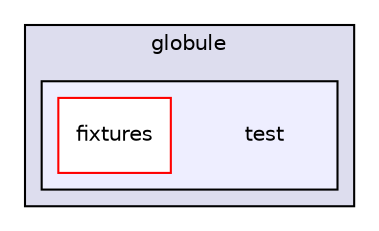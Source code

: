 digraph "gulp-src/node_modules/gulp/node_modules/vinyl-fs/node_modules/glob-watcher/node_modules/gaze/node_modules/globule/test" {
  compound=true
  node [ fontsize="10", fontname="Helvetica"];
  edge [ labelfontsize="10", labelfontname="Helvetica"];
  subgraph clusterdir_92a5cb16c8d6c577159b7c856b25d6ef {
    graph [ bgcolor="#ddddee", pencolor="black", label="globule" fontname="Helvetica", fontsize="10", URL="dir_92a5cb16c8d6c577159b7c856b25d6ef.html"]
  subgraph clusterdir_9717cbe12d92a0763600cdd3fe3d86df {
    graph [ bgcolor="#eeeeff", pencolor="black", label="" URL="dir_9717cbe12d92a0763600cdd3fe3d86df.html"];
    dir_9717cbe12d92a0763600cdd3fe3d86df [shape=plaintext label="test"];
    dir_741c9b802e7904812596e711ed255fa6 [shape=box label="fixtures" color="red" fillcolor="white" style="filled" URL="dir_741c9b802e7904812596e711ed255fa6.html"];
  }
  }
}

